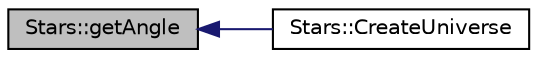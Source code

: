 digraph "Stars::getAngle"
{
  edge [fontname="Helvetica",fontsize="10",labelfontname="Helvetica",labelfontsize="10"];
  node [fontname="Helvetica",fontsize="10",shape=record];
  rankdir="LR";
  Node1 [label="Stars::getAngle",height=0.2,width=0.4,color="black", fillcolor="grey75", style="filled", fontcolor="black"];
  Node1 -> Node2 [dir="back",color="midnightblue",fontsize="10",style="solid"];
  Node2 [label="Stars::CreateUniverse",height=0.2,width=0.4,color="black", fillcolor="white", style="filled",URL="$class_stars.html#ae3eceb58ea18fc3c8fde7be2e2ec3d2c"];
}
